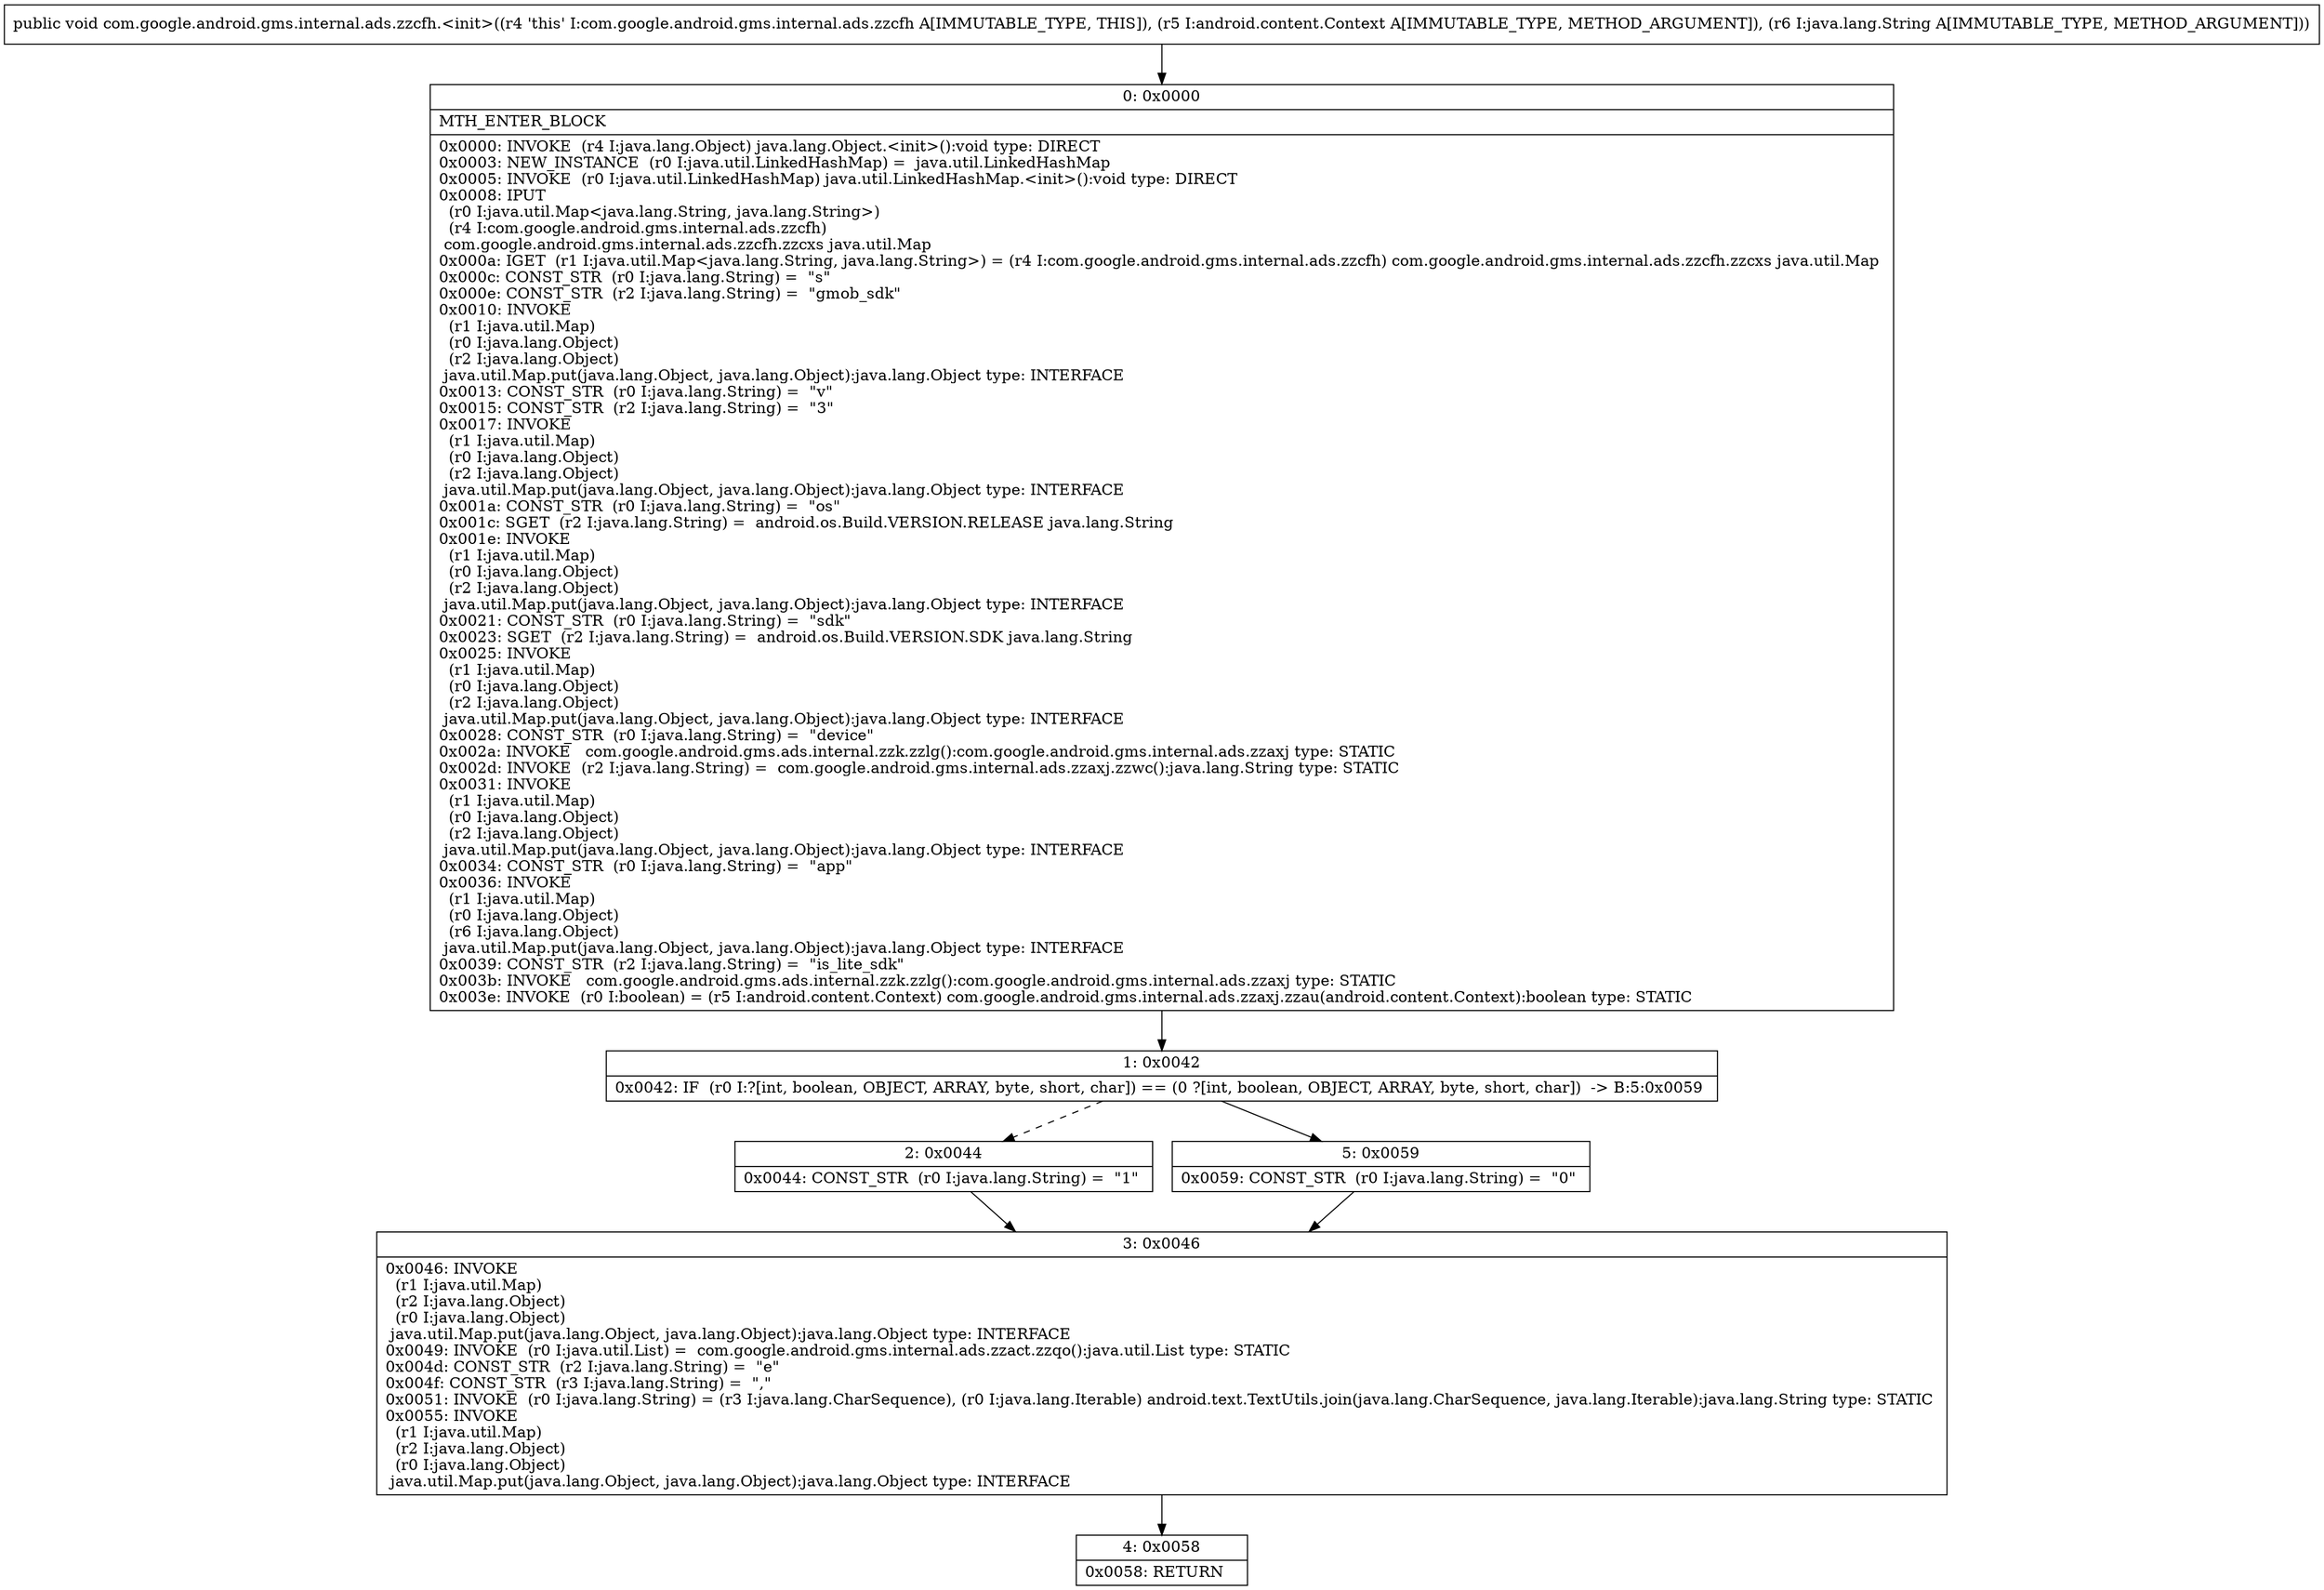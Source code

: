 digraph "CFG forcom.google.android.gms.internal.ads.zzcfh.\<init\>(Landroid\/content\/Context;Ljava\/lang\/String;)V" {
Node_0 [shape=record,label="{0\:\ 0x0000|MTH_ENTER_BLOCK\l|0x0000: INVOKE  (r4 I:java.lang.Object) java.lang.Object.\<init\>():void type: DIRECT \l0x0003: NEW_INSTANCE  (r0 I:java.util.LinkedHashMap) =  java.util.LinkedHashMap \l0x0005: INVOKE  (r0 I:java.util.LinkedHashMap) java.util.LinkedHashMap.\<init\>():void type: DIRECT \l0x0008: IPUT  \l  (r0 I:java.util.Map\<java.lang.String, java.lang.String\>)\l  (r4 I:com.google.android.gms.internal.ads.zzcfh)\l com.google.android.gms.internal.ads.zzcfh.zzcxs java.util.Map \l0x000a: IGET  (r1 I:java.util.Map\<java.lang.String, java.lang.String\>) = (r4 I:com.google.android.gms.internal.ads.zzcfh) com.google.android.gms.internal.ads.zzcfh.zzcxs java.util.Map \l0x000c: CONST_STR  (r0 I:java.lang.String) =  \"s\" \l0x000e: CONST_STR  (r2 I:java.lang.String) =  \"gmob_sdk\" \l0x0010: INVOKE  \l  (r1 I:java.util.Map)\l  (r0 I:java.lang.Object)\l  (r2 I:java.lang.Object)\l java.util.Map.put(java.lang.Object, java.lang.Object):java.lang.Object type: INTERFACE \l0x0013: CONST_STR  (r0 I:java.lang.String) =  \"v\" \l0x0015: CONST_STR  (r2 I:java.lang.String) =  \"3\" \l0x0017: INVOKE  \l  (r1 I:java.util.Map)\l  (r0 I:java.lang.Object)\l  (r2 I:java.lang.Object)\l java.util.Map.put(java.lang.Object, java.lang.Object):java.lang.Object type: INTERFACE \l0x001a: CONST_STR  (r0 I:java.lang.String) =  \"os\" \l0x001c: SGET  (r2 I:java.lang.String) =  android.os.Build.VERSION.RELEASE java.lang.String \l0x001e: INVOKE  \l  (r1 I:java.util.Map)\l  (r0 I:java.lang.Object)\l  (r2 I:java.lang.Object)\l java.util.Map.put(java.lang.Object, java.lang.Object):java.lang.Object type: INTERFACE \l0x0021: CONST_STR  (r0 I:java.lang.String) =  \"sdk\" \l0x0023: SGET  (r2 I:java.lang.String) =  android.os.Build.VERSION.SDK java.lang.String \l0x0025: INVOKE  \l  (r1 I:java.util.Map)\l  (r0 I:java.lang.Object)\l  (r2 I:java.lang.Object)\l java.util.Map.put(java.lang.Object, java.lang.Object):java.lang.Object type: INTERFACE \l0x0028: CONST_STR  (r0 I:java.lang.String) =  \"device\" \l0x002a: INVOKE   com.google.android.gms.ads.internal.zzk.zzlg():com.google.android.gms.internal.ads.zzaxj type: STATIC \l0x002d: INVOKE  (r2 I:java.lang.String) =  com.google.android.gms.internal.ads.zzaxj.zzwc():java.lang.String type: STATIC \l0x0031: INVOKE  \l  (r1 I:java.util.Map)\l  (r0 I:java.lang.Object)\l  (r2 I:java.lang.Object)\l java.util.Map.put(java.lang.Object, java.lang.Object):java.lang.Object type: INTERFACE \l0x0034: CONST_STR  (r0 I:java.lang.String) =  \"app\" \l0x0036: INVOKE  \l  (r1 I:java.util.Map)\l  (r0 I:java.lang.Object)\l  (r6 I:java.lang.Object)\l java.util.Map.put(java.lang.Object, java.lang.Object):java.lang.Object type: INTERFACE \l0x0039: CONST_STR  (r2 I:java.lang.String) =  \"is_lite_sdk\" \l0x003b: INVOKE   com.google.android.gms.ads.internal.zzk.zzlg():com.google.android.gms.internal.ads.zzaxj type: STATIC \l0x003e: INVOKE  (r0 I:boolean) = (r5 I:android.content.Context) com.google.android.gms.internal.ads.zzaxj.zzau(android.content.Context):boolean type: STATIC \l}"];
Node_1 [shape=record,label="{1\:\ 0x0042|0x0042: IF  (r0 I:?[int, boolean, OBJECT, ARRAY, byte, short, char]) == (0 ?[int, boolean, OBJECT, ARRAY, byte, short, char])  \-\> B:5:0x0059 \l}"];
Node_2 [shape=record,label="{2\:\ 0x0044|0x0044: CONST_STR  (r0 I:java.lang.String) =  \"1\" \l}"];
Node_3 [shape=record,label="{3\:\ 0x0046|0x0046: INVOKE  \l  (r1 I:java.util.Map)\l  (r2 I:java.lang.Object)\l  (r0 I:java.lang.Object)\l java.util.Map.put(java.lang.Object, java.lang.Object):java.lang.Object type: INTERFACE \l0x0049: INVOKE  (r0 I:java.util.List) =  com.google.android.gms.internal.ads.zzact.zzqo():java.util.List type: STATIC \l0x004d: CONST_STR  (r2 I:java.lang.String) =  \"e\" \l0x004f: CONST_STR  (r3 I:java.lang.String) =  \",\" \l0x0051: INVOKE  (r0 I:java.lang.String) = (r3 I:java.lang.CharSequence), (r0 I:java.lang.Iterable) android.text.TextUtils.join(java.lang.CharSequence, java.lang.Iterable):java.lang.String type: STATIC \l0x0055: INVOKE  \l  (r1 I:java.util.Map)\l  (r2 I:java.lang.Object)\l  (r0 I:java.lang.Object)\l java.util.Map.put(java.lang.Object, java.lang.Object):java.lang.Object type: INTERFACE \l}"];
Node_4 [shape=record,label="{4\:\ 0x0058|0x0058: RETURN   \l}"];
Node_5 [shape=record,label="{5\:\ 0x0059|0x0059: CONST_STR  (r0 I:java.lang.String) =  \"0\" \l}"];
MethodNode[shape=record,label="{public void com.google.android.gms.internal.ads.zzcfh.\<init\>((r4 'this' I:com.google.android.gms.internal.ads.zzcfh A[IMMUTABLE_TYPE, THIS]), (r5 I:android.content.Context A[IMMUTABLE_TYPE, METHOD_ARGUMENT]), (r6 I:java.lang.String A[IMMUTABLE_TYPE, METHOD_ARGUMENT])) }"];
MethodNode -> Node_0;
Node_0 -> Node_1;
Node_1 -> Node_2[style=dashed];
Node_1 -> Node_5;
Node_2 -> Node_3;
Node_3 -> Node_4;
Node_5 -> Node_3;
}

